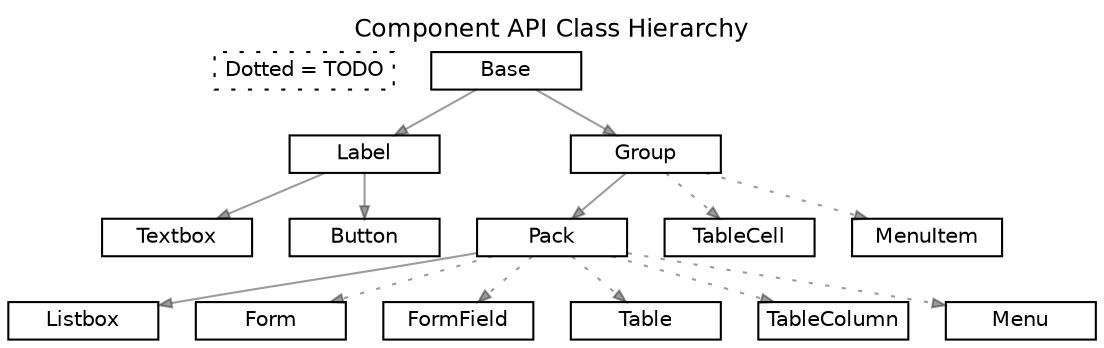 digraph component_api {
  label = "Component API Class Hierarchy";
  labelloc="top";
  fontsize=12;
  fontname=Helvetica;
  ranksep=0.3;
  /*size="10,10";*/
  rankdir=TB;

  node[fontsize=10, fontname=Helvetica, shape=box, width=1, height=0.25, fixedsize=true]
  edge[fontsize=10, fontname=Helvetica, arrowsize=0.6, color="#00000064"];

  "Dotted = TODO" [width=1.2, style=dotted]

  "Base" -> "Label";
  "Label" -> "Textbox";
  "Label" -> "Button";
  "Base" -> "Group";
  "Group" -> "Pack";
  "Group" -> "TableCell" [style=dotted];
  "Group" -> "MenuItem" [style=dotted];
  "Pack" -> "Listbox";
  "Pack" -> "Form" [style=dotted];
  "Pack" -> "FormField" [style=dotted];
  "Pack" -> "Table" [style=dotted];
  "Pack" -> "TableColumn" [style=dotted];
  "Pack" -> "Menu" [style=dotted];
}
